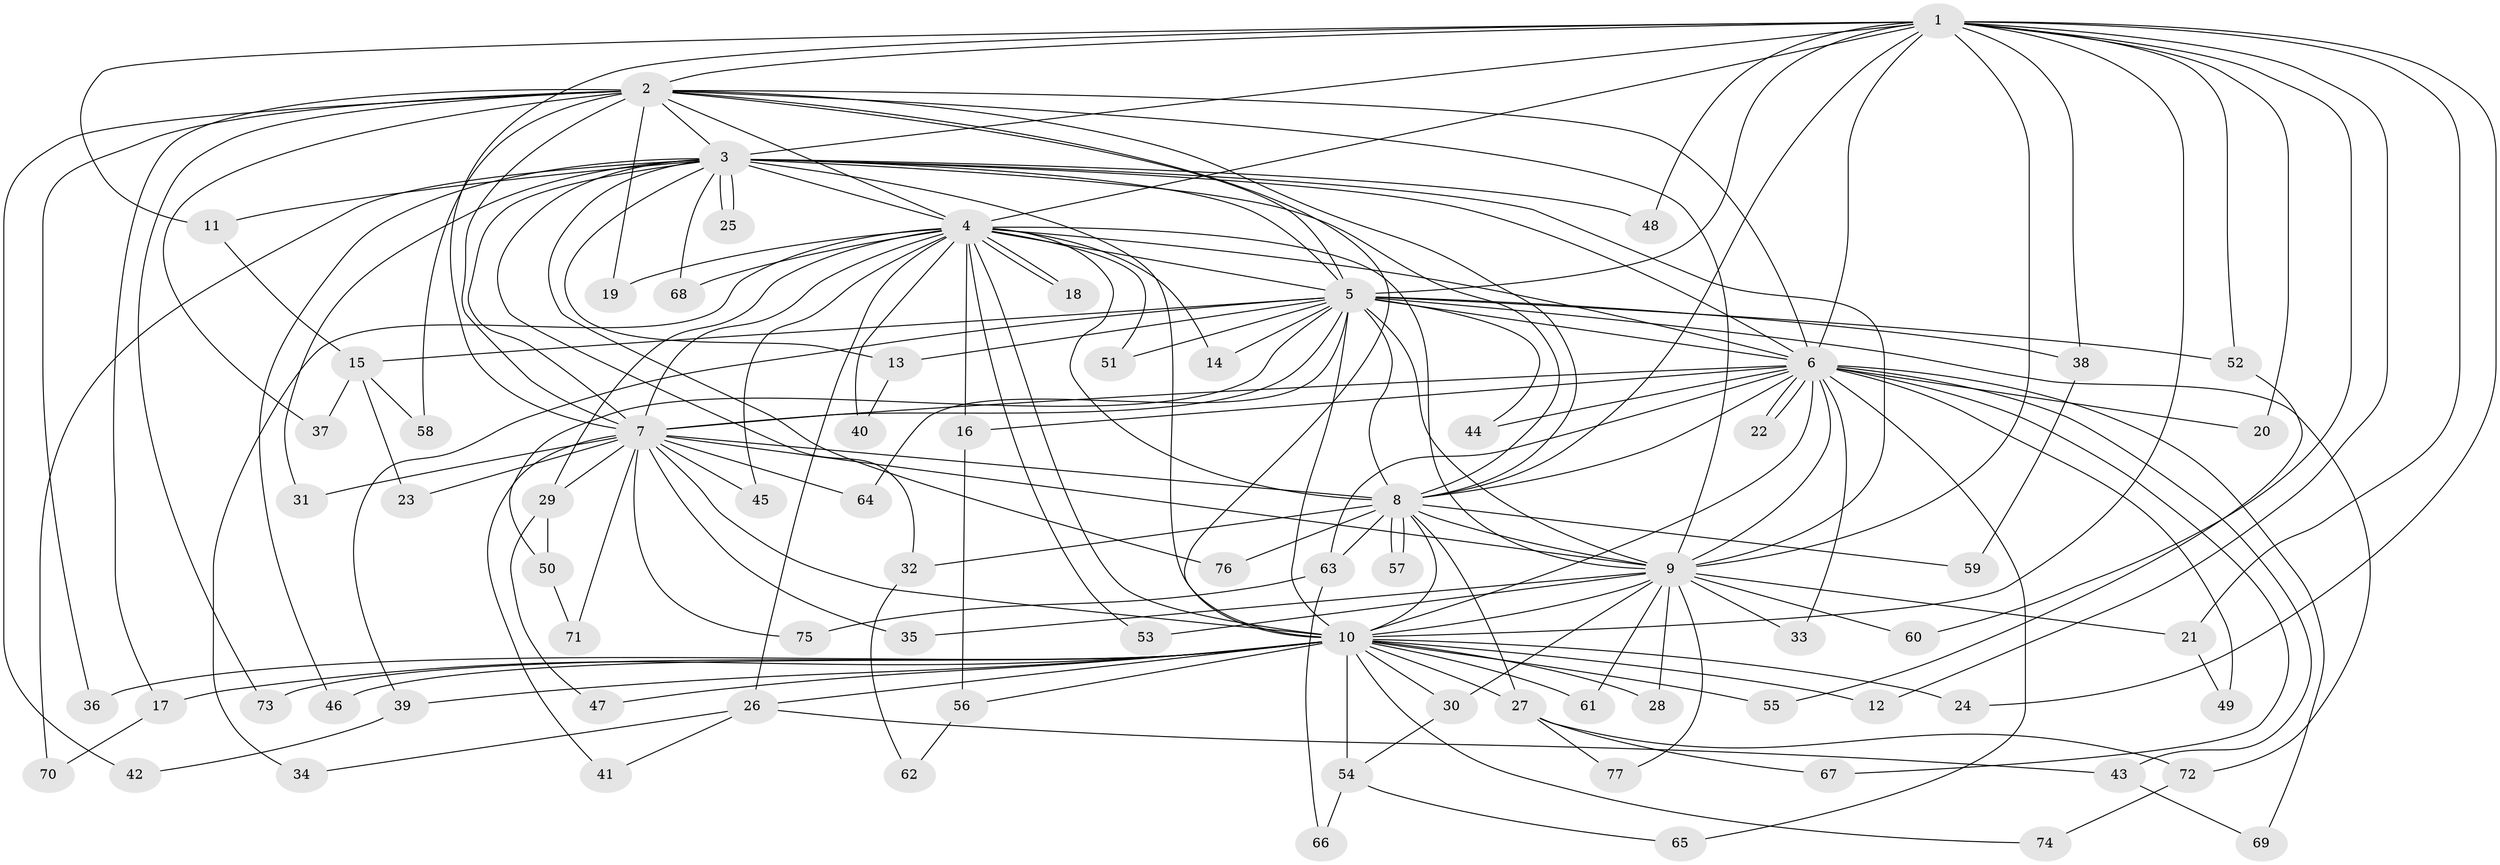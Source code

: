 // Generated by graph-tools (version 1.1) at 2025/25/03/09/25 03:25:37]
// undirected, 77 vertices, 179 edges
graph export_dot {
graph [start="1"]
  node [color=gray90,style=filled];
  1;
  2;
  3;
  4;
  5;
  6;
  7;
  8;
  9;
  10;
  11;
  12;
  13;
  14;
  15;
  16;
  17;
  18;
  19;
  20;
  21;
  22;
  23;
  24;
  25;
  26;
  27;
  28;
  29;
  30;
  31;
  32;
  33;
  34;
  35;
  36;
  37;
  38;
  39;
  40;
  41;
  42;
  43;
  44;
  45;
  46;
  47;
  48;
  49;
  50;
  51;
  52;
  53;
  54;
  55;
  56;
  57;
  58;
  59;
  60;
  61;
  62;
  63;
  64;
  65;
  66;
  67;
  68;
  69;
  70;
  71;
  72;
  73;
  74;
  75;
  76;
  77;
  1 -- 2;
  1 -- 3;
  1 -- 4;
  1 -- 5;
  1 -- 6;
  1 -- 7;
  1 -- 8;
  1 -- 9;
  1 -- 10;
  1 -- 11;
  1 -- 12;
  1 -- 20;
  1 -- 21;
  1 -- 24;
  1 -- 38;
  1 -- 48;
  1 -- 52;
  1 -- 60;
  2 -- 3;
  2 -- 4;
  2 -- 5;
  2 -- 6;
  2 -- 7;
  2 -- 8;
  2 -- 9;
  2 -- 10;
  2 -- 17;
  2 -- 19;
  2 -- 36;
  2 -- 37;
  2 -- 42;
  2 -- 58;
  2 -- 73;
  3 -- 4;
  3 -- 5;
  3 -- 6;
  3 -- 7;
  3 -- 8;
  3 -- 9;
  3 -- 10;
  3 -- 11;
  3 -- 13;
  3 -- 25;
  3 -- 25;
  3 -- 31;
  3 -- 32;
  3 -- 46;
  3 -- 48;
  3 -- 68;
  3 -- 70;
  3 -- 76;
  4 -- 5;
  4 -- 6;
  4 -- 7;
  4 -- 8;
  4 -- 9;
  4 -- 10;
  4 -- 14;
  4 -- 16;
  4 -- 18;
  4 -- 18;
  4 -- 19;
  4 -- 26;
  4 -- 29;
  4 -- 34;
  4 -- 40;
  4 -- 45;
  4 -- 51;
  4 -- 53;
  4 -- 68;
  5 -- 6;
  5 -- 7;
  5 -- 8;
  5 -- 9;
  5 -- 10;
  5 -- 13;
  5 -- 14;
  5 -- 15;
  5 -- 38;
  5 -- 39;
  5 -- 44;
  5 -- 50;
  5 -- 51;
  5 -- 52;
  5 -- 64;
  5 -- 72;
  6 -- 7;
  6 -- 8;
  6 -- 9;
  6 -- 10;
  6 -- 16;
  6 -- 20;
  6 -- 22;
  6 -- 22;
  6 -- 33;
  6 -- 43;
  6 -- 44;
  6 -- 49;
  6 -- 63;
  6 -- 65;
  6 -- 67;
  6 -- 69;
  7 -- 8;
  7 -- 9;
  7 -- 10;
  7 -- 23;
  7 -- 29;
  7 -- 31;
  7 -- 35;
  7 -- 41;
  7 -- 45;
  7 -- 64;
  7 -- 71;
  7 -- 75;
  8 -- 9;
  8 -- 10;
  8 -- 27;
  8 -- 32;
  8 -- 57;
  8 -- 57;
  8 -- 59;
  8 -- 63;
  8 -- 76;
  9 -- 10;
  9 -- 21;
  9 -- 28;
  9 -- 30;
  9 -- 33;
  9 -- 35;
  9 -- 53;
  9 -- 60;
  9 -- 61;
  9 -- 77;
  10 -- 12;
  10 -- 17;
  10 -- 24;
  10 -- 26;
  10 -- 27;
  10 -- 28;
  10 -- 30;
  10 -- 36;
  10 -- 39;
  10 -- 46;
  10 -- 47;
  10 -- 54;
  10 -- 55;
  10 -- 56;
  10 -- 61;
  10 -- 73;
  10 -- 74;
  11 -- 15;
  13 -- 40;
  15 -- 23;
  15 -- 37;
  15 -- 58;
  16 -- 56;
  17 -- 70;
  21 -- 49;
  26 -- 34;
  26 -- 41;
  26 -- 43;
  27 -- 67;
  27 -- 72;
  27 -- 77;
  29 -- 47;
  29 -- 50;
  30 -- 54;
  32 -- 62;
  38 -- 59;
  39 -- 42;
  43 -- 69;
  50 -- 71;
  52 -- 55;
  54 -- 65;
  54 -- 66;
  56 -- 62;
  63 -- 66;
  63 -- 75;
  72 -- 74;
}
